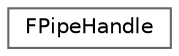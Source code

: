 digraph "Graphical Class Hierarchy"
{
 // INTERACTIVE_SVG=YES
 // LATEX_PDF_SIZE
  bgcolor="transparent";
  edge [fontname=Helvetica,fontsize=10,labelfontname=Helvetica,labelfontsize=10];
  node [fontname=Helvetica,fontsize=10,shape=box,height=0.2,width=0.4];
  rankdir="LR";
  Node0 [id="Node000000",label="FPipeHandle",height=0.2,width=0.4,color="grey40", fillcolor="white", style="filled",URL="$d0/d32/structFPipeHandle.html",tooltip="Wrapper around Unix file descriptors."];
}
